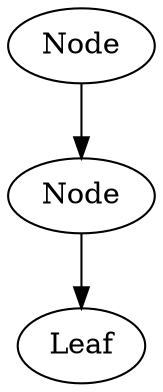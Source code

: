 /*******************************************************************************
 * Copyright (c) 2009 Fabian Steeg. All rights reserved. This program and the
 * accompanying materials are made available under the terms of the Eclipse
 * Public License v1.0 which accompanies this distribution, and is available at
 * http://www.eclipse.org/legal/epl-v10.html
 * <p/>
 * Contributors: Fabian Steeg - initial API and implementation; see bug 277380
 *******************************************************************************/
/* Test input. */
digraph GlobalNodeGraph{
	/* Global attributes can be defined for nodes, 
	   which affect all nodes used (currently only 
	   labels are supported): */
	node[label="Node"]
	1; 2
	/* The global label can be overridden in a 
	   particular node: */
	3[label="Leaf"]
	1->2
	2->3
}